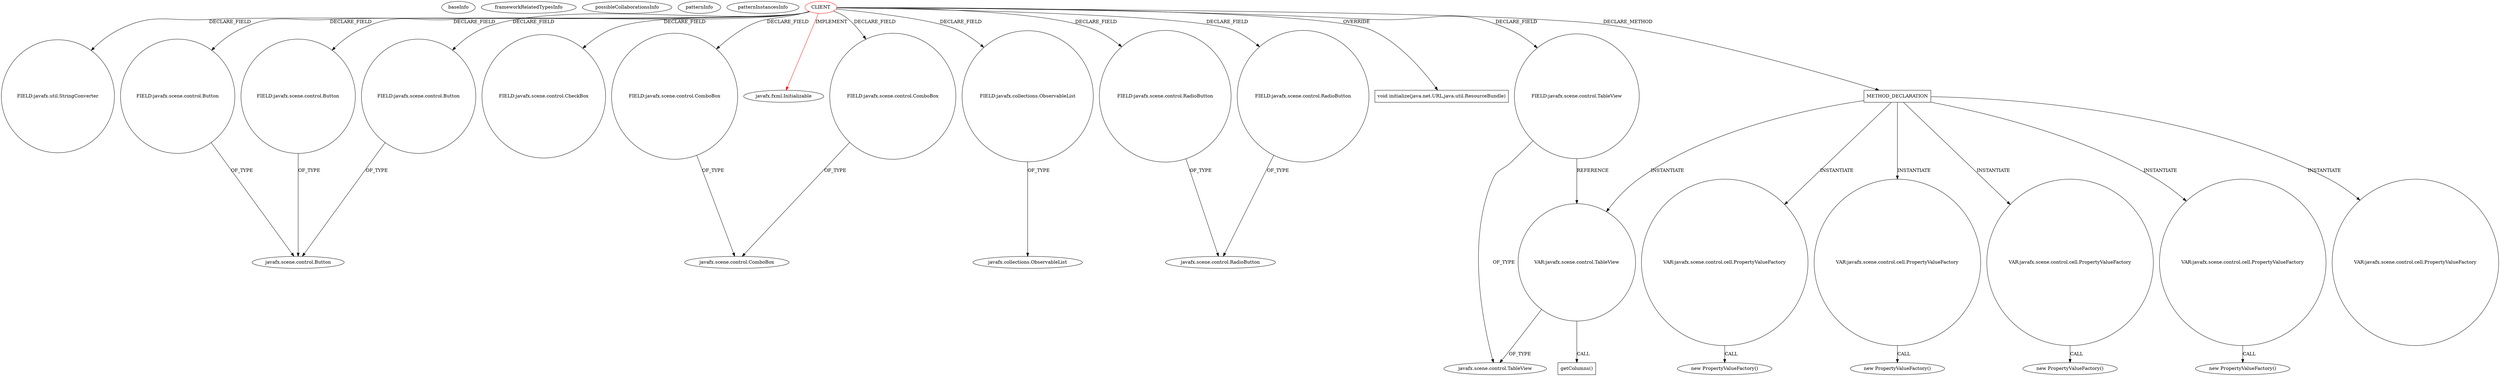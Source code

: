 digraph {
baseInfo[graphId=3858,category="pattern",isAnonymous=false,possibleRelation=false]
frameworkRelatedTypesInfo[0="javafx.fxml.Initializable"]
possibleCollaborationsInfo[]
patternInfo[frequency=2.0,patternRootClient=0]
patternInstancesInfo[0="bianconejo-CEFX~/bianconejo-CEFX/CEFX-master/src/cefx/CECommandeController.java~CECommandeController~2084",1="bianconejo-CEFX~/bianconejo-CEFX/CEFX-master/src/cefx/CEPaiementAttenteController.java~CEPaiementAttenteController~2025"]
76[label="FIELD:javafx.util.StringConverter",vertexType="FIELD_DECLARATION",isFrameworkType=false,shape=circle]
0[label="CLIENT",vertexType="ROOT_CLIENT_CLASS_DECLARATION",isFrameworkType=false,color=red]
12[label="FIELD:javafx.scene.control.Button",vertexType="FIELD_DECLARATION",isFrameworkType=false,shape=circle]
14[label="FIELD:javafx.scene.control.Button",vertexType="FIELD_DECLARATION",isFrameworkType=false,shape=circle]
8[label="FIELD:javafx.scene.control.Button",vertexType="FIELD_DECLARATION",isFrameworkType=false,shape=circle]
20[label="FIELD:javafx.scene.control.CheckBox",vertexType="FIELD_DECLARATION",isFrameworkType=false,shape=circle]
30[label="FIELD:javafx.scene.control.ComboBox",vertexType="FIELD_DECLARATION",isFrameworkType=false,shape=circle]
1[label="javafx.fxml.Initializable",vertexType="FRAMEWORK_INTERFACE_TYPE",isFrameworkType=false]
38[label="FIELD:javafx.scene.control.ComboBox",vertexType="FIELD_DECLARATION",isFrameworkType=false,shape=circle]
62[label="FIELD:javafx.collections.ObservableList",vertexType="FIELD_DECLARATION",isFrameworkType=false,shape=circle]
3[label="javafx.collections.ObservableList",vertexType="FRAMEWORK_INTERFACE_TYPE",isFrameworkType=false]
68[label="FIELD:javafx.scene.control.RadioButton",vertexType="FIELD_DECLARATION",isFrameworkType=false,shape=circle]
69[label="javafx.scene.control.RadioButton",vertexType="FRAMEWORK_CLASS_TYPE",isFrameworkType=false]
70[label="FIELD:javafx.scene.control.RadioButton",vertexType="FIELD_DECLARATION",isFrameworkType=false,shape=circle]
104[label="void initialize(java.net.URL,java.util.ResourceBundle)",vertexType="OVERRIDING_METHOD_DECLARATION",isFrameworkType=false,shape=box]
7[label="javafx.scene.control.Button",vertexType="FRAMEWORK_CLASS_TYPE",isFrameworkType=false]
31[label="javafx.scene.control.ComboBox",vertexType="FRAMEWORK_CLASS_TYPE",isFrameworkType=false]
78[label="FIELD:javafx.scene.control.TableView",vertexType="FIELD_DECLARATION",isFrameworkType=false,shape=circle]
79[label="javafx.scene.control.TableView",vertexType="FRAMEWORK_CLASS_TYPE",isFrameworkType=false]
841[label="VAR:javafx.scene.control.TableView",vertexType="VARIABLE_EXPRESION",isFrameworkType=false,shape=circle]
842[label="getColumns()",vertexType="INSIDE_CALL",isFrameworkType=false,shape=box]
697[label="METHOD_DECLARATION",vertexType="CLIENT_METHOD_DECLARATION",isFrameworkType=false,shape=box]
823[label="VAR:javafx.scene.control.cell.PropertyValueFactory",vertexType="VARIABLE_EXPRESION",isFrameworkType=false,shape=circle]
822[label="new PropertyValueFactory()",vertexType="CONSTRUCTOR_CALL",isFrameworkType=false]
784[label="VAR:javafx.scene.control.cell.PropertyValueFactory",vertexType="VARIABLE_EXPRESION",isFrameworkType=false,shape=circle]
783[label="new PropertyValueFactory()",vertexType="CONSTRUCTOR_CALL",isFrameworkType=false]
761[label="VAR:javafx.scene.control.cell.PropertyValueFactory",vertexType="VARIABLE_EXPRESION",isFrameworkType=false,shape=circle]
760[label="new PropertyValueFactory()",vertexType="CONSTRUCTOR_CALL",isFrameworkType=false]
807[label="VAR:javafx.scene.control.cell.PropertyValueFactory",vertexType="VARIABLE_EXPRESION",isFrameworkType=false,shape=circle]
806[label="new PropertyValueFactory()",vertexType="CONSTRUCTOR_CALL",isFrameworkType=false]
714[label="VAR:javafx.scene.control.cell.PropertyValueFactory",vertexType="VARIABLE_EXPRESION",isFrameworkType=false,shape=circle]
0->104[label="OVERRIDE"]
0->78[label="DECLARE_FIELD"]
807->806[label="CALL"]
30->31[label="OF_TYPE"]
0->8[label="DECLARE_FIELD"]
62->3[label="OF_TYPE"]
697->807[label="INSTANTIATE"]
8->7[label="OF_TYPE"]
0->1[label="IMPLEMENT",color=red]
0->14[label="DECLARE_FIELD"]
784->783[label="CALL"]
0->12[label="DECLARE_FIELD"]
0->697[label="DECLARE_METHOD"]
697->841[label="INSTANTIATE"]
0->76[label="DECLARE_FIELD"]
0->62[label="DECLARE_FIELD"]
78->79[label="OF_TYPE"]
697->714[label="INSTANTIATE"]
0->70[label="DECLARE_FIELD"]
0->20[label="DECLARE_FIELD"]
841->79[label="OF_TYPE"]
0->30[label="DECLARE_FIELD"]
12->7[label="OF_TYPE"]
761->760[label="CALL"]
697->823[label="INSTANTIATE"]
697->784[label="INSTANTIATE"]
0->38[label="DECLARE_FIELD"]
78->841[label="REFERENCE"]
0->68[label="DECLARE_FIELD"]
38->31[label="OF_TYPE"]
823->822[label="CALL"]
841->842[label="CALL"]
68->69[label="OF_TYPE"]
70->69[label="OF_TYPE"]
697->761[label="INSTANTIATE"]
14->7[label="OF_TYPE"]
}
